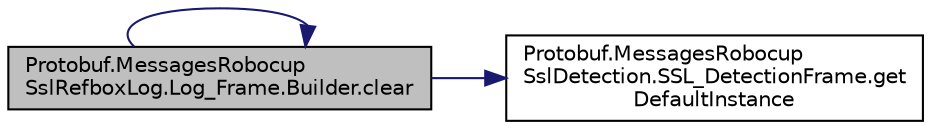 digraph "Protobuf.MessagesRobocupSslRefboxLog.Log_Frame.Builder.clear"
{
 // INTERACTIVE_SVG=YES
  edge [fontname="Helvetica",fontsize="10",labelfontname="Helvetica",labelfontsize="10"];
  node [fontname="Helvetica",fontsize="10",shape=record];
  rankdir="LR";
  Node1 [label="Protobuf.MessagesRobocup\lSslRefboxLog.Log_Frame.Builder.clear",height=0.2,width=0.4,color="black", fillcolor="grey75", style="filled", fontcolor="black"];
  Node1 -> Node1 [color="midnightblue",fontsize="10",style="solid",fontname="Helvetica"];
  Node1 -> Node2 [color="midnightblue",fontsize="10",style="solid",fontname="Helvetica"];
  Node2 [label="Protobuf.MessagesRobocup\lSslDetection.SSL_DetectionFrame.get\lDefaultInstance",height=0.2,width=0.4,color="black", fillcolor="white", style="filled",URL="$da/d21/class_protobuf_1_1_messages_robocup_ssl_detection_1_1_s_s_l___detection_frame.html#a1012e261077ccc63b4518c8e2d86aa6a"];
}
